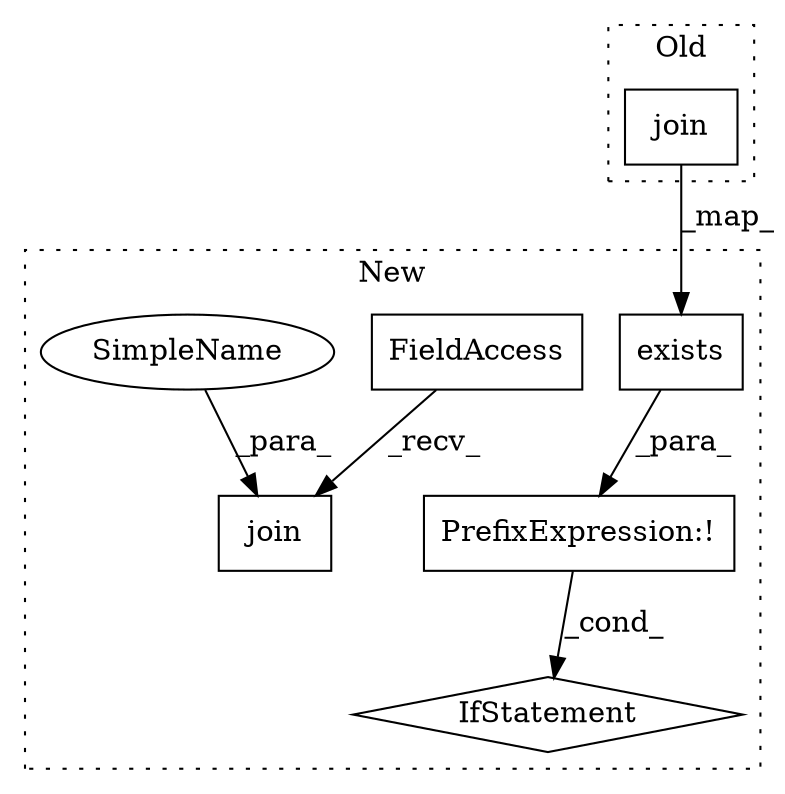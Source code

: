 digraph G {
subgraph cluster0 {
1 [label="join" a="32" s="525,562" l="5,1" shape="box"];
label = "Old";
style="dotted";
}
subgraph cluster1 {
2 [label="exists" a="32" s="577,606" l="7,1" shape="box"];
3 [label="IfStatement" a="25" s="564,607" l="4,2" shape="diamond"];
4 [label="PrefixExpression:!" a="38" s="568" l="1" shape="box"];
5 [label="join" a="32" s="809,840" l="5,1" shape="box"];
6 [label="FieldAccess" a="22" s="801" l="7" shape="box"];
7 [label="SimpleName" a="42" s="814" l="22" shape="ellipse"];
label = "New";
style="dotted";
}
1 -> 2 [label="_map_"];
2 -> 4 [label="_para_"];
4 -> 3 [label="_cond_"];
6 -> 5 [label="_recv_"];
7 -> 5 [label="_para_"];
}